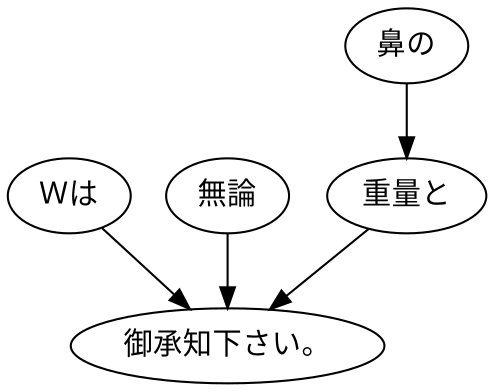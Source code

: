 digraph graph2013 {
	node0 [label="Ｗは"];
	node1 [label="無論"];
	node2 [label="鼻の"];
	node3 [label="重量と"];
	node4 [label="御承知下さい。"];
	node0 -> node4;
	node1 -> node4;
	node2 -> node3;
	node3 -> node4;
}
